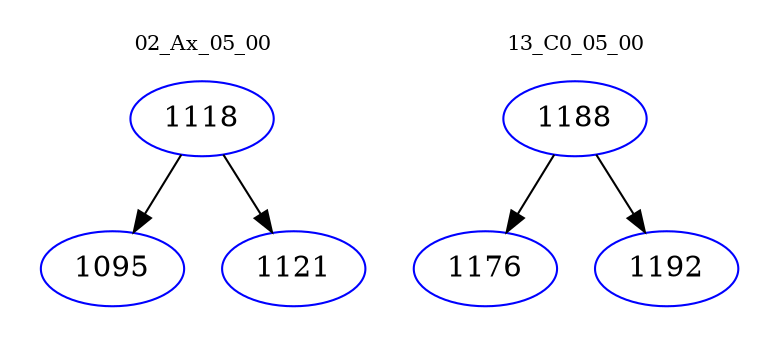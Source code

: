 digraph{
subgraph cluster_0 {
color = white
label = "02_Ax_05_00";
fontsize=10;
T0_1118 [label="1118", color="blue"]
T0_1118 -> T0_1095 [color="black"]
T0_1095 [label="1095", color="blue"]
T0_1118 -> T0_1121 [color="black"]
T0_1121 [label="1121", color="blue"]
}
subgraph cluster_1 {
color = white
label = "13_C0_05_00";
fontsize=10;
T1_1188 [label="1188", color="blue"]
T1_1188 -> T1_1176 [color="black"]
T1_1176 [label="1176", color="blue"]
T1_1188 -> T1_1192 [color="black"]
T1_1192 [label="1192", color="blue"]
}
}
